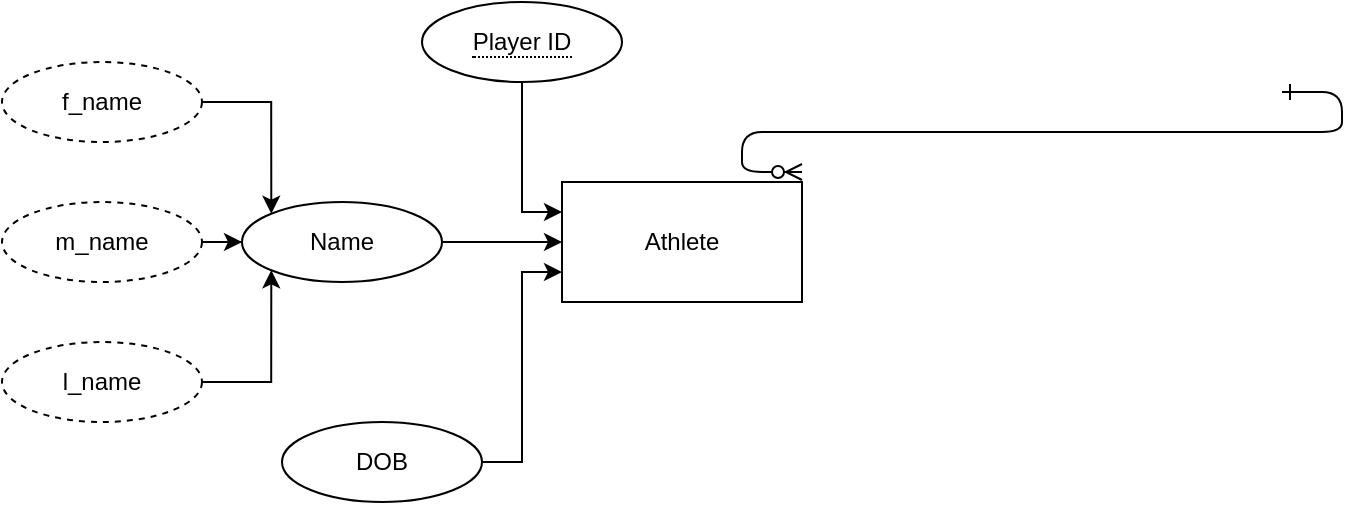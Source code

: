<mxfile version="22.0.4" type="github">
  <diagram id="R2lEEEUBdFMjLlhIrx00" name="Athlete">
    <mxGraphModel dx="1164" dy="774" grid="1" gridSize="10" guides="1" tooltips="1" connect="1" arrows="1" fold="1" page="1" pageScale="1" pageWidth="850" pageHeight="1100" math="0" shadow="0" extFonts="Permanent Marker^https://fonts.googleapis.com/css?family=Permanent+Marker">
      <root>
        <mxCell id="0" />
        <mxCell id="1" parent="0" />
        <mxCell id="C-vyLk0tnHw3VtMMgP7b-12" value="" style="edgeStyle=entityRelationEdgeStyle;endArrow=ERzeroToMany;startArrow=ERone;endFill=1;startFill=0;" parent="1" target="C-vyLk0tnHw3VtMMgP7b-17" edge="1">
          <mxGeometry width="100" height="100" relative="1" as="geometry">
            <mxPoint x="700" y="165" as="sourcePoint" />
            <mxPoint x="460" y="205" as="targetPoint" />
          </mxGeometry>
        </mxCell>
        <mxCell id="lslTd7O0vp6Pm3ccAKAI-1" value="Athlete" style="rounded=0;whiteSpace=wrap;html=1;" vertex="1" parent="1">
          <mxGeometry x="340" y="210" width="120" height="60" as="geometry" />
        </mxCell>
        <mxCell id="lslTd7O0vp6Pm3ccAKAI-9" style="edgeStyle=orthogonalEdgeStyle;rounded=0;orthogonalLoop=1;jettySize=auto;html=1;entryX=0;entryY=0.5;entryDx=0;entryDy=0;" edge="1" parent="1" source="lslTd7O0vp6Pm3ccAKAI-2" target="lslTd7O0vp6Pm3ccAKAI-1">
          <mxGeometry relative="1" as="geometry" />
        </mxCell>
        <mxCell id="lslTd7O0vp6Pm3ccAKAI-2" value="Name" style="ellipse;whiteSpace=wrap;html=1;align=center;" vertex="1" parent="1">
          <mxGeometry x="180" y="220" width="100" height="40" as="geometry" />
        </mxCell>
        <mxCell id="lslTd7O0vp6Pm3ccAKAI-8" style="edgeStyle=orthogonalEdgeStyle;rounded=0;orthogonalLoop=1;jettySize=auto;html=1;entryX=0;entryY=0;entryDx=0;entryDy=0;" edge="1" parent="1" source="lslTd7O0vp6Pm3ccAKAI-3" target="lslTd7O0vp6Pm3ccAKAI-2">
          <mxGeometry relative="1" as="geometry" />
        </mxCell>
        <mxCell id="lslTd7O0vp6Pm3ccAKAI-3" value="f_name" style="ellipse;whiteSpace=wrap;html=1;align=center;dashed=1;" vertex="1" parent="1">
          <mxGeometry x="60" y="150" width="100" height="40" as="geometry" />
        </mxCell>
        <mxCell id="lslTd7O0vp6Pm3ccAKAI-7" style="edgeStyle=orthogonalEdgeStyle;rounded=0;orthogonalLoop=1;jettySize=auto;html=1;exitX=1;exitY=0.5;exitDx=0;exitDy=0;" edge="1" parent="1" source="lslTd7O0vp6Pm3ccAKAI-4" target="lslTd7O0vp6Pm3ccAKAI-2">
          <mxGeometry relative="1" as="geometry" />
        </mxCell>
        <mxCell id="lslTd7O0vp6Pm3ccAKAI-4" value="m_name" style="ellipse;whiteSpace=wrap;html=1;align=center;dashed=1;" vertex="1" parent="1">
          <mxGeometry x="60" y="220" width="100" height="40" as="geometry" />
        </mxCell>
        <mxCell id="lslTd7O0vp6Pm3ccAKAI-6" style="edgeStyle=orthogonalEdgeStyle;rounded=0;orthogonalLoop=1;jettySize=auto;html=1;entryX=0;entryY=1;entryDx=0;entryDy=0;" edge="1" parent="1" source="lslTd7O0vp6Pm3ccAKAI-5" target="lslTd7O0vp6Pm3ccAKAI-2">
          <mxGeometry relative="1" as="geometry" />
        </mxCell>
        <mxCell id="lslTd7O0vp6Pm3ccAKAI-5" value="l_name" style="ellipse;whiteSpace=wrap;html=1;align=center;dashed=1;" vertex="1" parent="1">
          <mxGeometry x="60" y="290" width="100" height="40" as="geometry" />
        </mxCell>
        <mxCell id="lslTd7O0vp6Pm3ccAKAI-11" style="edgeStyle=orthogonalEdgeStyle;rounded=0;orthogonalLoop=1;jettySize=auto;html=1;entryX=0;entryY=0.25;entryDx=0;entryDy=0;" edge="1" parent="1" source="lslTd7O0vp6Pm3ccAKAI-10" target="lslTd7O0vp6Pm3ccAKAI-1">
          <mxGeometry relative="1" as="geometry" />
        </mxCell>
        <mxCell id="lslTd7O0vp6Pm3ccAKAI-10" value="&lt;span style=&quot;border-bottom: 1px dotted&quot;&gt;Player ID&lt;/span&gt;" style="ellipse;whiteSpace=wrap;html=1;align=center;" vertex="1" parent="1">
          <mxGeometry x="270" y="120" width="100" height="40" as="geometry" />
        </mxCell>
        <mxCell id="lslTd7O0vp6Pm3ccAKAI-13" style="edgeStyle=orthogonalEdgeStyle;rounded=0;orthogonalLoop=1;jettySize=auto;html=1;entryX=0;entryY=0.75;entryDx=0;entryDy=0;" edge="1" parent="1" source="lslTd7O0vp6Pm3ccAKAI-12" target="lslTd7O0vp6Pm3ccAKAI-1">
          <mxGeometry relative="1" as="geometry" />
        </mxCell>
        <mxCell id="lslTd7O0vp6Pm3ccAKAI-12" value="DOB" style="ellipse;whiteSpace=wrap;html=1;align=center;" vertex="1" parent="1">
          <mxGeometry x="200" y="330" width="100" height="40" as="geometry" />
        </mxCell>
      </root>
    </mxGraphModel>
  </diagram>
</mxfile>
